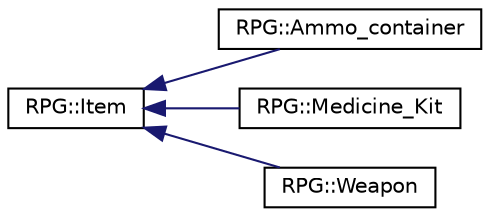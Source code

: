 digraph "Graphical Class Hierarchy"
{
 // LATEX_PDF_SIZE
  edge [fontname="Helvetica",fontsize="10",labelfontname="Helvetica",labelfontsize="10"];
  node [fontname="Helvetica",fontsize="10",shape=record];
  rankdir="LR";
  Node0 [label="RPG::Item",height=0.2,width=0.4,color="black", fillcolor="white", style="filled",URL="$classRPG_1_1Item.html",tooltip=" "];
  Node0 -> Node1 [dir="back",color="midnightblue",fontsize="10",style="solid",fontname="Helvetica"];
  Node1 [label="RPG::Ammo_container",height=0.2,width=0.4,color="black", fillcolor="white", style="filled",URL="$classRPG_1_1Ammo__container.html",tooltip=" "];
  Node0 -> Node2 [dir="back",color="midnightblue",fontsize="10",style="solid",fontname="Helvetica"];
  Node2 [label="RPG::Medicine_Kit",height=0.2,width=0.4,color="black", fillcolor="white", style="filled",URL="$classRPG_1_1Medicine__Kit.html",tooltip=" "];
  Node0 -> Node3 [dir="back",color="midnightblue",fontsize="10",style="solid",fontname="Helvetica"];
  Node3 [label="RPG::Weapon",height=0.2,width=0.4,color="black", fillcolor="white", style="filled",URL="$classRPG_1_1Weapon.html",tooltip=" "];
}
